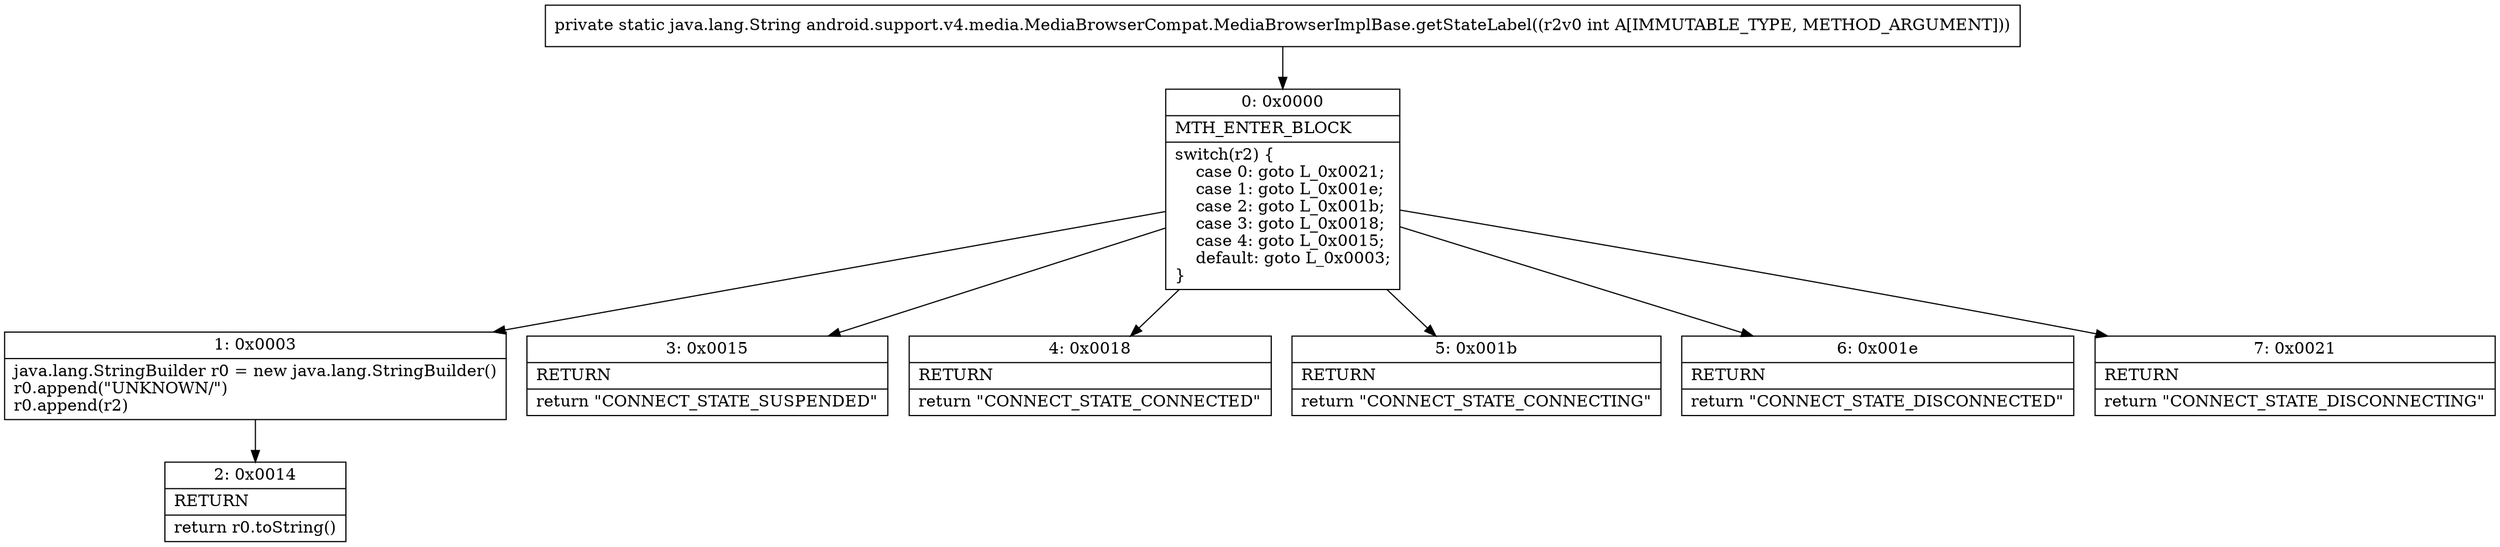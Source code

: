 digraph "CFG forandroid.support.v4.media.MediaBrowserCompat.MediaBrowserImplBase.getStateLabel(I)Ljava\/lang\/String;" {
Node_0 [shape=record,label="{0\:\ 0x0000|MTH_ENTER_BLOCK\l|switch(r2) \{\l    case 0: goto L_0x0021;\l    case 1: goto L_0x001e;\l    case 2: goto L_0x001b;\l    case 3: goto L_0x0018;\l    case 4: goto L_0x0015;\l    default: goto L_0x0003;\l\}\l}"];
Node_1 [shape=record,label="{1\:\ 0x0003|java.lang.StringBuilder r0 = new java.lang.StringBuilder()\lr0.append(\"UNKNOWN\/\")\lr0.append(r2)\l}"];
Node_2 [shape=record,label="{2\:\ 0x0014|RETURN\l|return r0.toString()\l}"];
Node_3 [shape=record,label="{3\:\ 0x0015|RETURN\l|return \"CONNECT_STATE_SUSPENDED\"\l}"];
Node_4 [shape=record,label="{4\:\ 0x0018|RETURN\l|return \"CONNECT_STATE_CONNECTED\"\l}"];
Node_5 [shape=record,label="{5\:\ 0x001b|RETURN\l|return \"CONNECT_STATE_CONNECTING\"\l}"];
Node_6 [shape=record,label="{6\:\ 0x001e|RETURN\l|return \"CONNECT_STATE_DISCONNECTED\"\l}"];
Node_7 [shape=record,label="{7\:\ 0x0021|RETURN\l|return \"CONNECT_STATE_DISCONNECTING\"\l}"];
MethodNode[shape=record,label="{private static java.lang.String android.support.v4.media.MediaBrowserCompat.MediaBrowserImplBase.getStateLabel((r2v0 int A[IMMUTABLE_TYPE, METHOD_ARGUMENT])) }"];
MethodNode -> Node_0;
Node_0 -> Node_1;
Node_0 -> Node_3;
Node_0 -> Node_4;
Node_0 -> Node_5;
Node_0 -> Node_6;
Node_0 -> Node_7;
Node_1 -> Node_2;
}


